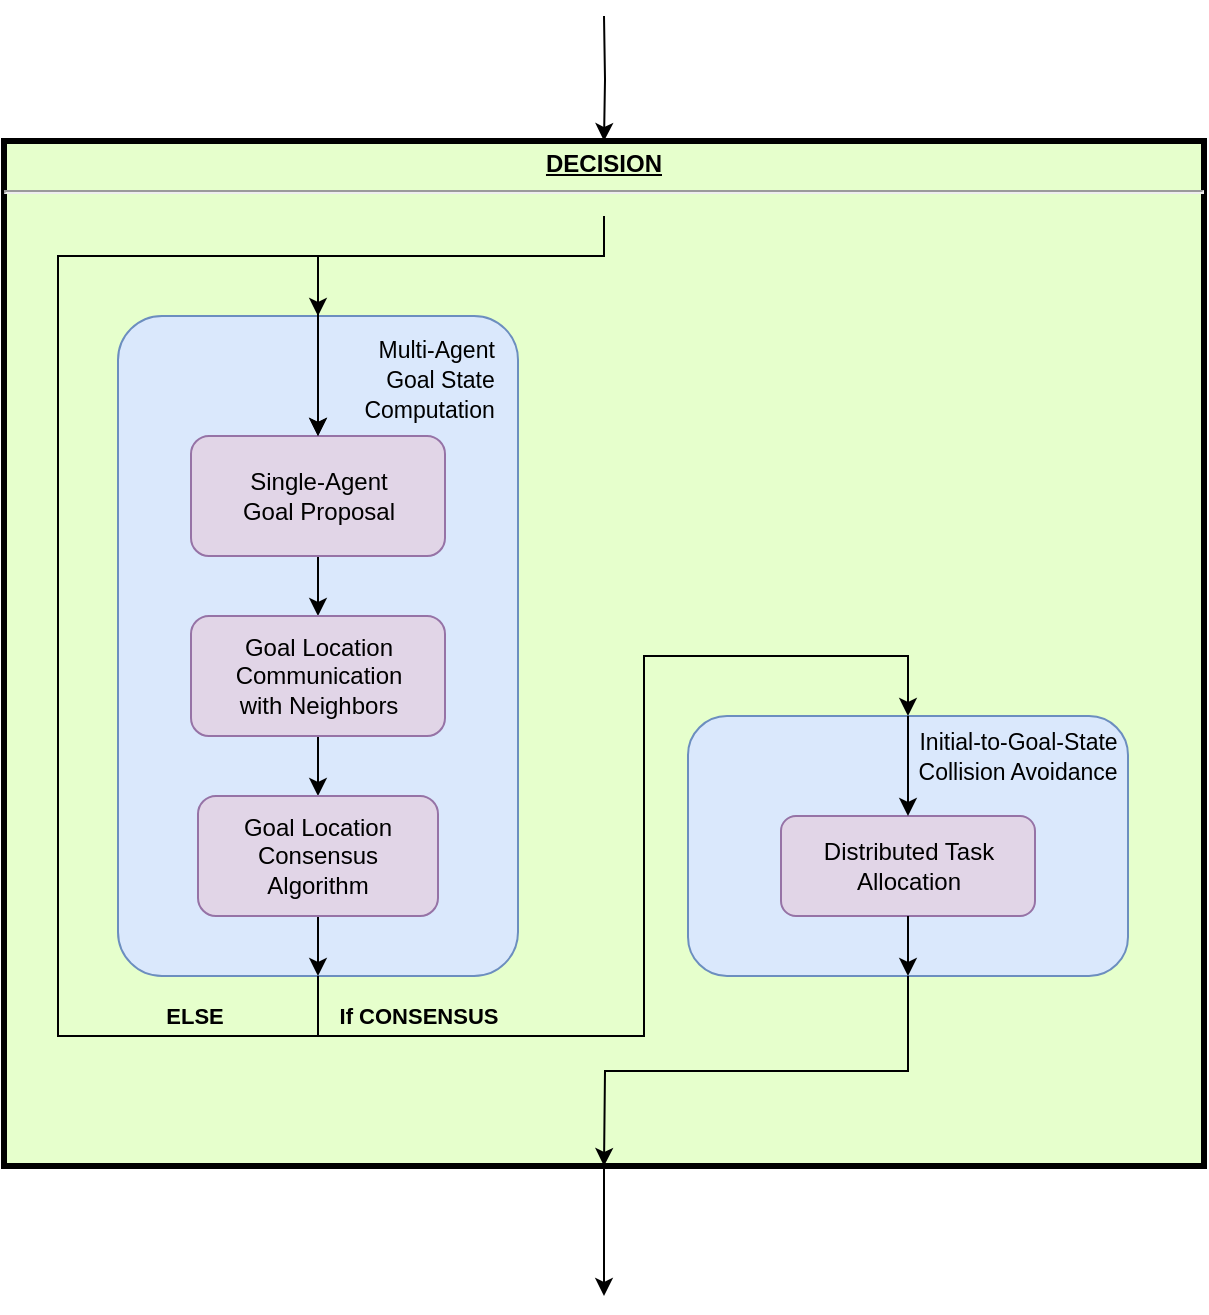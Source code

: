 <mxfile version="20.2.3" type="device"><diagram name="Page-1" id="c7558073-3199-34d8-9f00-42111426c3f3"><mxGraphModel dx="1178" dy="695" grid="0" gridSize="10" guides="1" tooltips="1" connect="1" arrows="1" fold="1" page="1" pageScale="1" pageWidth="826" pageHeight="1169" background="none" math="1" shadow="0"><root><mxCell id="0"/><mxCell id="1" parent="0"/><mxCell id="2" value="&lt;p style=&quot;margin: 0px; margin-top: 4px; text-align: center; text-decoration: underline;&quot;&gt;&lt;strong&gt;DECISION&lt;/strong&gt;&lt;/p&gt;&lt;hr&gt;&lt;p style=&quot;margin: 0px; margin-left: 8px;&quot;&gt;&lt;br&gt;&lt;/p&gt;" style="verticalAlign=middle;align=center;overflow=fill;fontSize=12;fontFamily=Helvetica;html=1;rounded=0;fontStyle=1;strokeWidth=3;fillColor=#E6FFCC" parent="1" vertex="1"><mxGeometry x="113" y="562.5" width="600" height="512.5" as="geometry"/></mxCell><mxCell id="W1i8hKnN399g2Yjf_lPo-7" value="&lt;font style=&quot;font-size: 11.5px;&quot;&gt;Initial-to-Goal-State&amp;nbsp;&lt;br&gt;Collision Avoidance&amp;nbsp;&lt;br&gt;&lt;br&gt;&lt;br&gt;&lt;br&gt;&lt;br&gt;&lt;br&gt;&lt;br&gt;&lt;/font&gt;" style="whiteSpace=wrap;html=1;fillColor=#dae8fc;strokeColor=#6c8ebf;rounded=1;align=right;" parent="1" vertex="1"><mxGeometry x="455" y="850" width="220" height="130" as="geometry"/></mxCell><mxCell id="zWXfO1gASo0ISW2nSaNN-59" value="" style="edgeStyle=orthogonalEdgeStyle;rounded=0;orthogonalLoop=1;jettySize=auto;html=1;" parent="1" source="2" edge="1"><mxGeometry relative="1" as="geometry"><mxPoint x="413" y="1140" as="targetPoint"/></mxGeometry></mxCell><mxCell id="zWXfO1gASo0ISW2nSaNN-67" value="" style="edgeStyle=orthogonalEdgeStyle;rounded=0;orthogonalLoop=1;jettySize=auto;html=1;entryX=0.5;entryY=0;entryDx=0;entryDy=0;" parent="1" target="2" edge="1"><mxGeometry relative="1" as="geometry"><mxPoint x="413" y="500" as="sourcePoint"/></mxGeometry></mxCell><mxCell id="wx20FlLdRAxeYyhr3lG_-5" value="Distributed Task Allocation" style="rounded=1;whiteSpace=wrap;html=1;fillColor=#e1d5e7;strokeColor=#9673a6;" parent="1" vertex="1"><mxGeometry x="501.5" y="900" width="127" height="50" as="geometry"/></mxCell><mxCell id="wx20FlLdRAxeYyhr3lG_-11" value="" style="edgeStyle=orthogonalEdgeStyle;rounded=0;orthogonalLoop=1;jettySize=auto;html=1;startArrow=none;exitX=0.5;exitY=1;exitDx=0;exitDy=0;" parent="1" source="W1i8hKnN399g2Yjf_lPo-7" edge="1"><mxGeometry relative="1" as="geometry"><mxPoint x="413" y="1075" as="targetPoint"/><mxPoint x="550" y="1020" as="sourcePoint"/></mxGeometry></mxCell><mxCell id="W1i8hKnN399g2Yjf_lPo-3" value="" style="edgeStyle=orthogonalEdgeStyle;rounded=0;orthogonalLoop=1;jettySize=auto;html=1;" parent="1" edge="1"><mxGeometry relative="1" as="geometry"><mxPoint x="250" y="910" as="sourcePoint"/></mxGeometry></mxCell><mxCell id="W1i8hKnN399g2Yjf_lPo-12" value="" style="edgeStyle=orthogonalEdgeStyle;rounded=0;orthogonalLoop=1;jettySize=auto;html=1;entryX=0.5;entryY=1;entryDx=0;entryDy=0;exitX=0.5;exitY=1;exitDx=0;exitDy=0;" parent="1" source="wx20FlLdRAxeYyhr3lG_-5" target="W1i8hKnN399g2Yjf_lPo-7" edge="1"><mxGeometry relative="1" as="geometry"><mxPoint x="560" y="1220" as="targetPoint"/><mxPoint x="560" y="1130" as="sourcePoint"/></mxGeometry></mxCell><mxCell id="W1i8hKnN399g2Yjf_lPo-8" value="&lt;font style=&quot;font-size: 11.5px;&quot;&gt;Multi-Agent&amp;nbsp; &amp;nbsp;&lt;br&gt;Goal State&amp;nbsp; &amp;nbsp;&lt;br&gt;Computation&amp;nbsp; &amp;nbsp;&lt;br&gt;&lt;br&gt;&lt;br&gt;&lt;br&gt;&lt;br&gt;&lt;br&gt;&lt;br&gt;&lt;br&gt;&lt;br&gt;&lt;br&gt;&lt;br&gt;&lt;br&gt;&lt;br&gt;&lt;br&gt;&lt;br&gt;&lt;br&gt;&lt;br&gt;&lt;br&gt;&lt;br&gt;&lt;/font&gt;" style="whiteSpace=wrap;html=1;fillColor=#dae8fc;strokeColor=#6c8ebf;rounded=1;align=right;arcSize=11;" parent="1" vertex="1"><mxGeometry x="170" y="650" width="200" height="330" as="geometry"/></mxCell><mxCell id="W1i8hKnN399g2Yjf_lPo-10" value="" style="edgeStyle=orthogonalEdgeStyle;rounded=0;orthogonalLoop=1;jettySize=auto;html=1;exitX=0.5;exitY=1;exitDx=0;exitDy=0;entryX=0.5;entryY=0;entryDx=0;entryDy=0;" parent="1" source="W1i8hKnN399g2Yjf_lPo-8" target="W1i8hKnN399g2Yjf_lPo-7" edge="1"><mxGeometry relative="1" as="geometry"><mxPoint x="560" y="860" as="targetPoint"/><Array as="points"><mxPoint x="270" y="1010"/><mxPoint x="433" y="1010"/><mxPoint x="433" y="820"/><mxPoint x="565" y="820"/></Array></mxGeometry></mxCell><mxCell id="KFyu5Tamk7Xv9GCHCoSn-2" value="&lt;b style=&quot;&quot;&gt;If CONSENSUS&lt;br&gt;&lt;/b&gt;" style="edgeLabel;html=1;align=center;verticalAlign=middle;resizable=0;points=[];labelBackgroundColor=none;" parent="W1i8hKnN399g2Yjf_lPo-10" vertex="1" connectable="0"><mxGeometry x="-0.706" y="2" relative="1" as="geometry"><mxPoint y="-8" as="offset"/></mxGeometry></mxCell><mxCell id="W1i8hKnN399g2Yjf_lPo-13" value="" style="edgeStyle=orthogonalEdgeStyle;rounded=0;orthogonalLoop=1;jettySize=auto;html=1;startArrow=none;exitX=0.5;exitY=1;exitDx=0;exitDy=0;entryX=0.5;entryY=0;entryDx=0;entryDy=0;" parent="1" source="W1i8hKnN399g2Yjf_lPo-8" target="W1i8hKnN399g2Yjf_lPo-8" edge="1"><mxGeometry relative="1" as="geometry"><mxPoint x="133" y="1045" as="targetPoint"/><mxPoint x="280" y="990" as="sourcePoint"/><Array as="points"><mxPoint x="270" y="1010"/><mxPoint x="140" y="1010"/><mxPoint x="140" y="620"/><mxPoint x="270" y="620"/></Array></mxGeometry></mxCell><mxCell id="W1i8hKnN399g2Yjf_lPo-15" value="&lt;b&gt;ELSE&lt;/b&gt;" style="edgeLabel;html=1;align=center;verticalAlign=middle;resizable=0;points=[];labelBackgroundColor=none;" parent="W1i8hKnN399g2Yjf_lPo-13" vertex="1" connectable="0"><mxGeometry x="-0.655" y="2" relative="1" as="geometry"><mxPoint x="30" y="-12" as="offset"/></mxGeometry></mxCell><mxCell id="W1i8hKnN399g2Yjf_lPo-18" value="" style="edgeStyle=orthogonalEdgeStyle;rounded=0;orthogonalLoop=1;jettySize=auto;html=1;" parent="1" source="W1i8hKnN399g2Yjf_lPo-16" target="W1i8hKnN399g2Yjf_lPo-17" edge="1"><mxGeometry relative="1" as="geometry"/></mxCell><mxCell id="W1i8hKnN399g2Yjf_lPo-16" value="Single-Agent&lt;br&gt;Goal Proposal" style="rounded=1;whiteSpace=wrap;html=1;fillColor=#e1d5e7;strokeColor=#9673a6;" parent="1" vertex="1"><mxGeometry x="206.5" y="710" width="127" height="60" as="geometry"/></mxCell><mxCell id="_x66VTIzLzYD3e-Ixrw8-8" value="" style="edgeStyle=orthogonalEdgeStyle;rounded=0;orthogonalLoop=1;jettySize=auto;html=1;fontSize=11.5;" parent="1" source="W1i8hKnN399g2Yjf_lPo-17" target="_x66VTIzLzYD3e-Ixrw8-4" edge="1"><mxGeometry relative="1" as="geometry"/></mxCell><mxCell id="W1i8hKnN399g2Yjf_lPo-17" value="Goal Location&lt;br&gt;Communication&lt;br&gt;with Neighbors" style="rounded=1;whiteSpace=wrap;html=1;fillColor=#e1d5e7;strokeColor=#9673a6;" parent="1" vertex="1"><mxGeometry x="206.5" y="800" width="127" height="60" as="geometry"/></mxCell><mxCell id="W1i8hKnN399g2Yjf_lPo-21" value="" style="edgeStyle=orthogonalEdgeStyle;rounded=0;orthogonalLoop=1;jettySize=auto;html=1;entryX=0.5;entryY=0;entryDx=0;entryDy=0;" parent="1" source="W1i8hKnN399g2Yjf_lPo-8" target="W1i8hKnN399g2Yjf_lPo-16" edge="1"><mxGeometry relative="1" as="geometry"><Array as="points"><mxPoint x="270" y="750"/><mxPoint x="270" y="750"/></Array></mxGeometry></mxCell><mxCell id="wx20FlLdRAxeYyhr3lG_-7" value="" style="edgeStyle=orthogonalEdgeStyle;rounded=0;orthogonalLoop=1;jettySize=auto;html=1;entryX=0.5;entryY=0;entryDx=0;entryDy=0;" parent="1" target="W1i8hKnN399g2Yjf_lPo-16" edge="1"><mxGeometry relative="1" as="geometry"><mxPoint x="413" y="600" as="sourcePoint"/><Array as="points"><mxPoint x="413" y="620"/><mxPoint x="270" y="620"/></Array></mxGeometry></mxCell><mxCell id="KFyu5Tamk7Xv9GCHCoSn-3" value="" style="edgeStyle=orthogonalEdgeStyle;rounded=0;orthogonalLoop=1;jettySize=auto;html=1;entryX=0.5;entryY=0;entryDx=0;entryDy=0;exitX=0.5;exitY=0;exitDx=0;exitDy=0;" parent="1" source="W1i8hKnN399g2Yjf_lPo-7" target="wx20FlLdRAxeYyhr3lG_-5" edge="1"><mxGeometry relative="1" as="geometry"><mxPoint x="570" y="1000" as="targetPoint"/><mxPoint x="570" y="980" as="sourcePoint"/><Array as="points"><mxPoint x="565" y="890"/><mxPoint x="565" y="890"/></Array></mxGeometry></mxCell><mxCell id="_x66VTIzLzYD3e-Ixrw8-10" value="" style="edgeStyle=orthogonalEdgeStyle;rounded=0;orthogonalLoop=1;jettySize=auto;html=1;fontSize=11.5;" parent="1" source="_x66VTIzLzYD3e-Ixrw8-4" edge="1"><mxGeometry relative="1" as="geometry"><mxPoint x="270" y="980" as="targetPoint"/></mxGeometry></mxCell><mxCell id="_x66VTIzLzYD3e-Ixrw8-4" value="Goal Location&lt;br&gt;Consensus&lt;br&gt;Algorithm" style="whiteSpace=wrap;html=1;fillColor=#e1d5e7;strokeColor=#9673a6;rounded=1;" parent="1" vertex="1"><mxGeometry x="210" y="890" width="120" height="60" as="geometry"/></mxCell></root></mxGraphModel></diagram></mxfile>